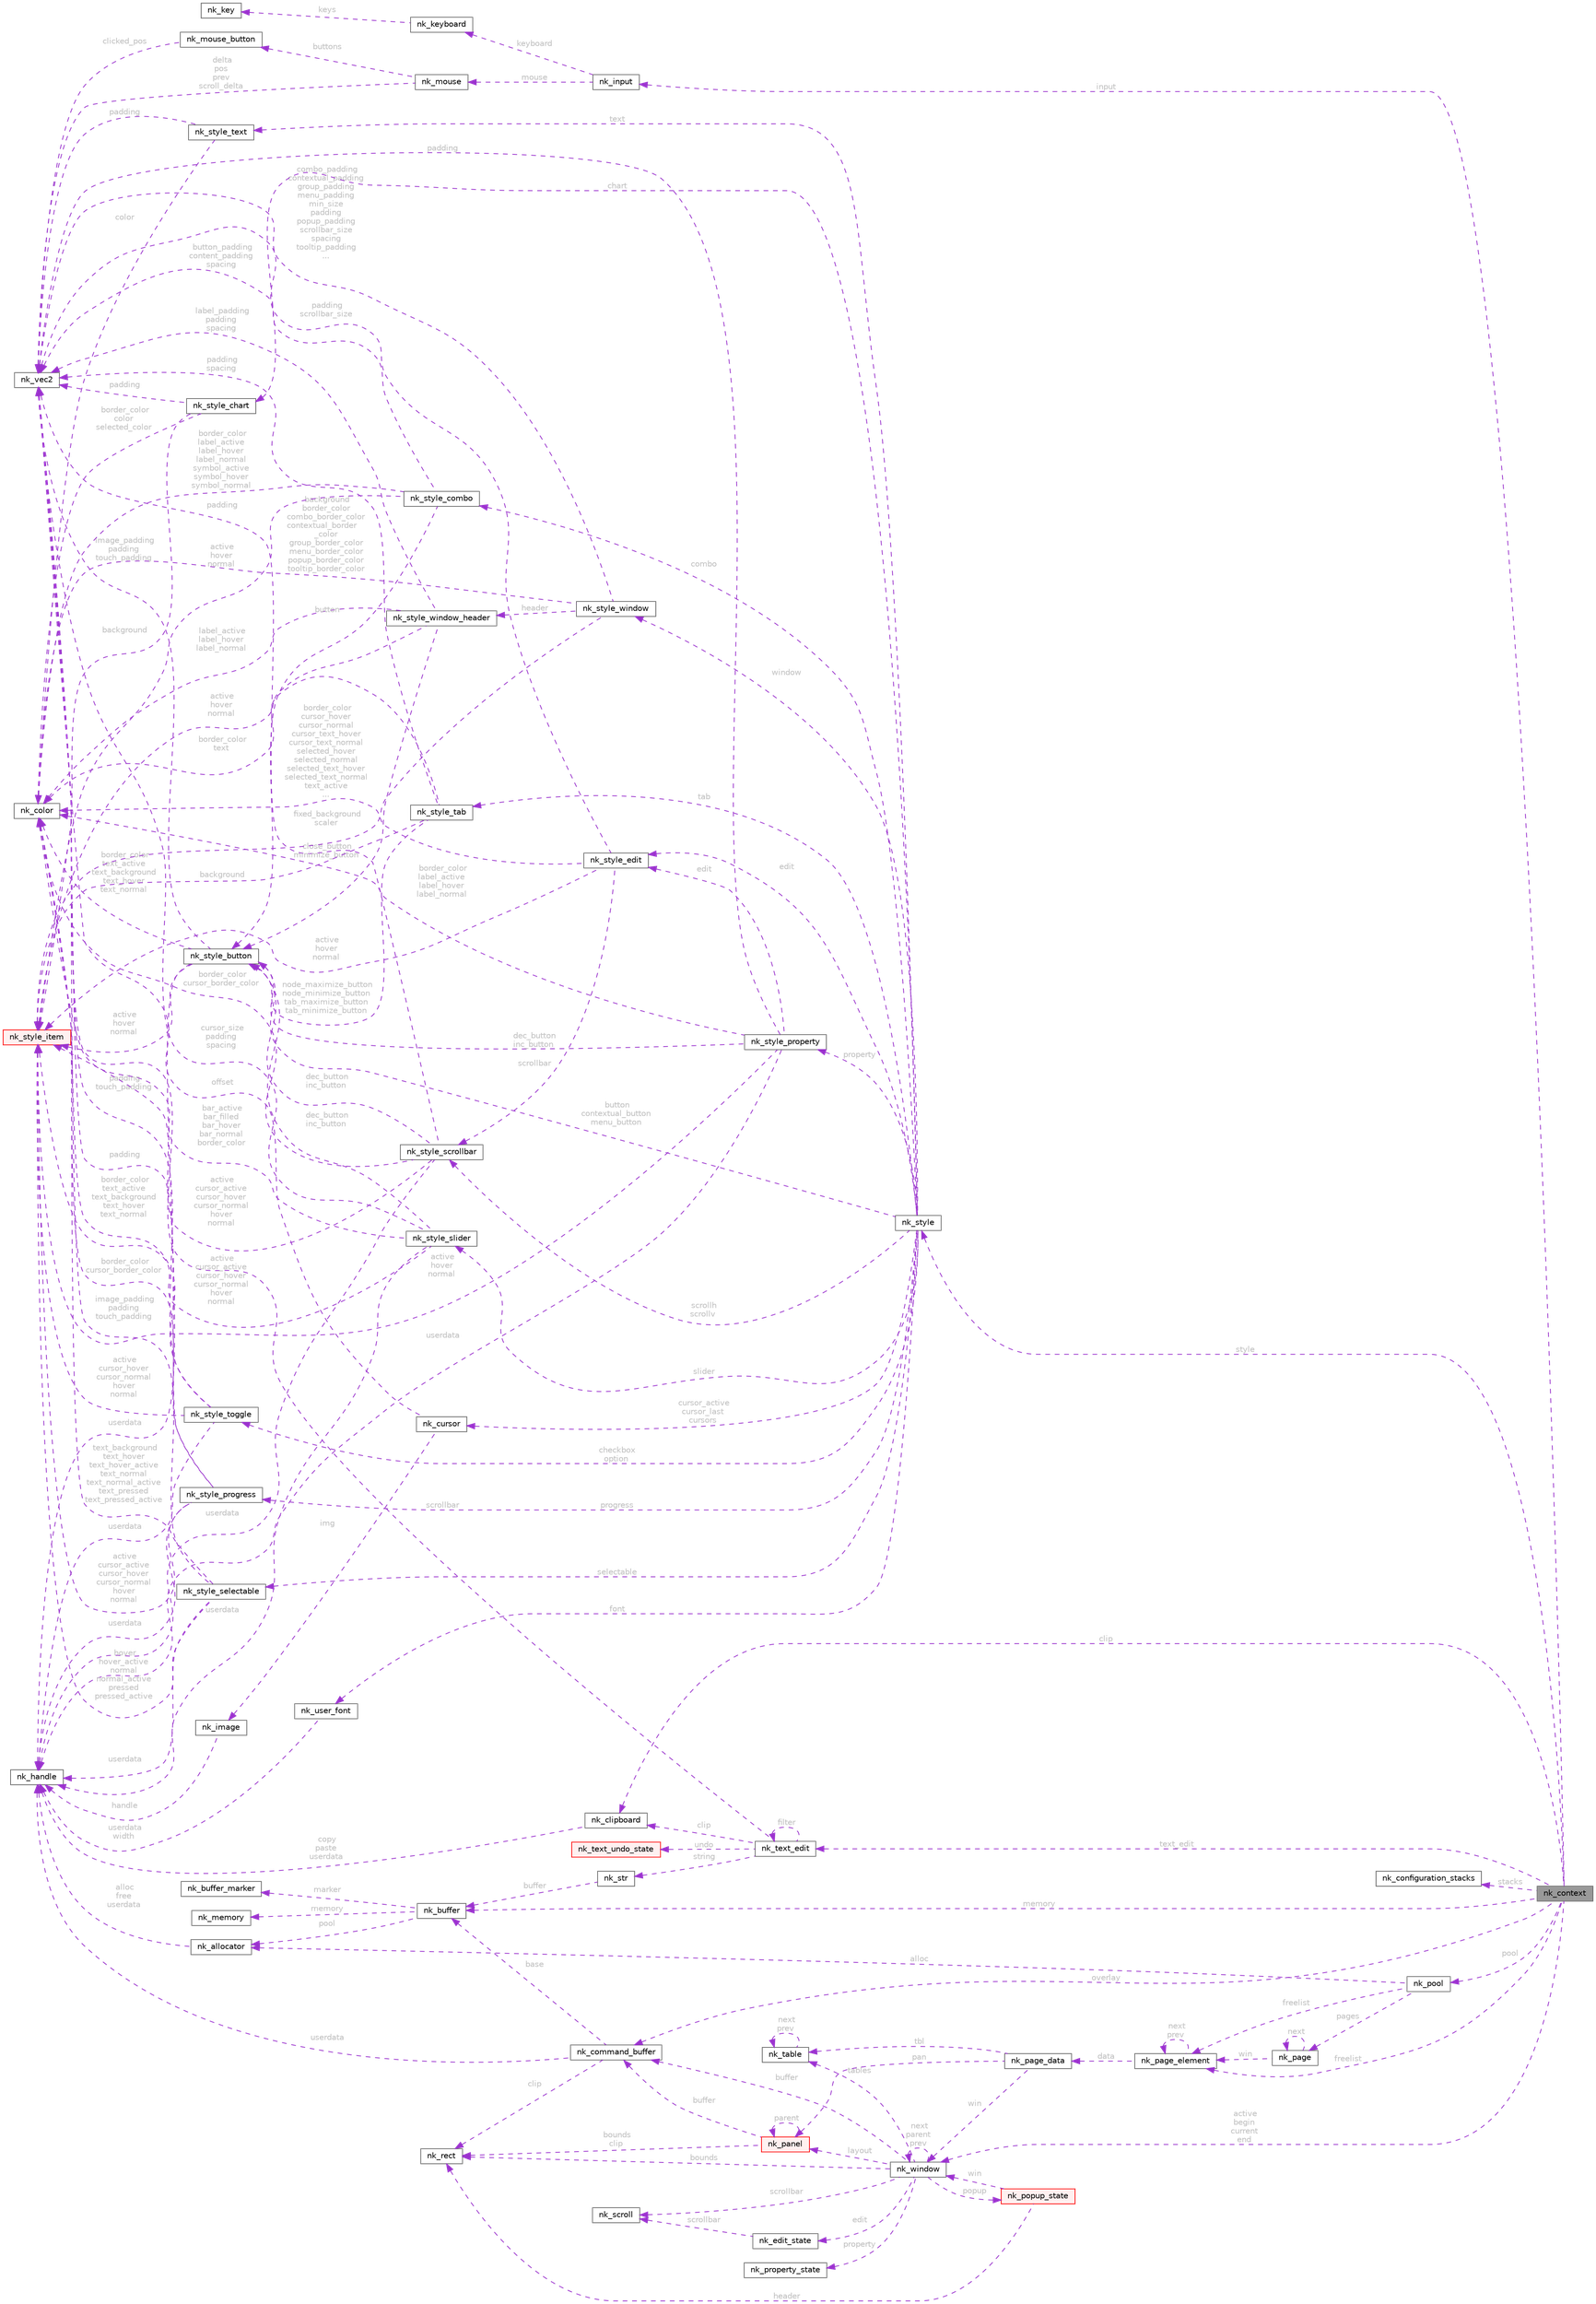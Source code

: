 digraph "nk_context"
{
 // LATEX_PDF_SIZE
  bgcolor="transparent";
  edge [fontname=Helvetica,fontsize=10,labelfontname=Helvetica,labelfontsize=10];
  node [fontname=Helvetica,fontsize=10,shape=box,height=0.2,width=0.4];
  rankdir="LR";
  Node1 [id="Node000001",label="nk_context",height=0.2,width=0.4,color="gray40", fillcolor="grey60", style="filled", fontcolor="black",tooltip=" "];
  Node2 -> Node1 [id="edge1_Node000001_Node000002",dir="back",color="darkorchid3",style="dashed",tooltip=" ",label=" input",fontcolor="grey" ];
  Node2 [id="Node000002",label="nk_input",height=0.2,width=0.4,color="gray40", fillcolor="white", style="filled",URL="$structnk__input.html",tooltip=" "];
  Node3 -> Node2 [id="edge2_Node000002_Node000003",dir="back",color="darkorchid3",style="dashed",tooltip=" ",label=" keyboard",fontcolor="grey" ];
  Node3 [id="Node000003",label="nk_keyboard",height=0.2,width=0.4,color="gray40", fillcolor="white", style="filled",URL="$structnk__keyboard.html",tooltip=" "];
  Node4 -> Node3 [id="edge3_Node000003_Node000004",dir="back",color="darkorchid3",style="dashed",tooltip=" ",label=" keys",fontcolor="grey" ];
  Node4 [id="Node000004",label="nk_key",height=0.2,width=0.4,color="gray40", fillcolor="white", style="filled",URL="$structnk__key.html",tooltip=" "];
  Node5 -> Node2 [id="edge4_Node000002_Node000005",dir="back",color="darkorchid3",style="dashed",tooltip=" ",label=" mouse",fontcolor="grey" ];
  Node5 [id="Node000005",label="nk_mouse",height=0.2,width=0.4,color="gray40", fillcolor="white", style="filled",URL="$structnk__mouse.html",tooltip=" "];
  Node6 -> Node5 [id="edge5_Node000005_Node000006",dir="back",color="darkorchid3",style="dashed",tooltip=" ",label=" buttons",fontcolor="grey" ];
  Node6 [id="Node000006",label="nk_mouse_button",height=0.2,width=0.4,color="gray40", fillcolor="white", style="filled",URL="$structnk__mouse__button.html",tooltip=" "];
  Node7 -> Node6 [id="edge6_Node000006_Node000007",dir="back",color="darkorchid3",style="dashed",tooltip=" ",label=" clicked_pos",fontcolor="grey" ];
  Node7 [id="Node000007",label="nk_vec2",height=0.2,width=0.4,color="gray40", fillcolor="white", style="filled",URL="$structnk__vec2.html",tooltip=" "];
  Node7 -> Node5 [id="edge7_Node000005_Node000007",dir="back",color="darkorchid3",style="dashed",tooltip=" ",label=" delta\npos\nprev\nscroll_delta",fontcolor="grey" ];
  Node8 -> Node1 [id="edge8_Node000001_Node000008",dir="back",color="darkorchid3",style="dashed",tooltip=" ",label=" style",fontcolor="grey" ];
  Node8 [id="Node000008",label="nk_style",height=0.2,width=0.4,color="gray40", fillcolor="white", style="filled",URL="$structnk__style.html",tooltip=" "];
  Node9 -> Node8 [id="edge9_Node000008_Node000009",dir="back",color="darkorchid3",style="dashed",tooltip=" ",label=" font",fontcolor="grey" ];
  Node9 [id="Node000009",label="nk_user_font",height=0.2,width=0.4,color="gray40", fillcolor="white", style="filled",URL="$structnk__user__font.html",tooltip=" "];
  Node10 -> Node9 [id="edge10_Node000009_Node000010",dir="back",color="darkorchid3",style="dashed",tooltip=" ",label=" userdata\nwidth",fontcolor="grey" ];
  Node10 [id="Node000010",label="nk_handle",height=0.2,width=0.4,color="gray40", fillcolor="white", style="filled",URL="$unionnk__handle.html",tooltip=" "];
  Node11 -> Node8 [id="edge11_Node000008_Node000011",dir="back",color="darkorchid3",style="dashed",tooltip=" ",label=" cursor_active\ncursor_last\ncursors",fontcolor="grey" ];
  Node11 [id="Node000011",label="nk_cursor",height=0.2,width=0.4,color="gray40", fillcolor="white", style="filled",URL="$structnk__cursor.html",tooltip=" "];
  Node12 -> Node11 [id="edge12_Node000011_Node000012",dir="back",color="darkorchid3",style="dashed",tooltip=" ",label=" img",fontcolor="grey" ];
  Node12 [id="Node000012",label="nk_image",height=0.2,width=0.4,color="gray40", fillcolor="white", style="filled",URL="$structnk__image.html",tooltip=" "];
  Node10 -> Node12 [id="edge13_Node000012_Node000010",dir="back",color="darkorchid3",style="dashed",tooltip=" ",label=" handle",fontcolor="grey" ];
  Node7 -> Node11 [id="edge14_Node000011_Node000007",dir="back",color="darkorchid3",style="dashed",tooltip=" ",label=" offset",fontcolor="grey" ];
  Node13 -> Node8 [id="edge15_Node000008_Node000013",dir="back",color="darkorchid3",style="dashed",tooltip=" ",label=" text",fontcolor="grey" ];
  Node13 [id="Node000013",label="nk_style_text",height=0.2,width=0.4,color="gray40", fillcolor="white", style="filled",URL="$structnk__style__text.html",tooltip=" "];
  Node14 -> Node13 [id="edge16_Node000013_Node000014",dir="back",color="darkorchid3",style="dashed",tooltip=" ",label=" color",fontcolor="grey" ];
  Node14 [id="Node000014",label="nk_color",height=0.2,width=0.4,color="gray40", fillcolor="white", style="filled",URL="$structnk__color.html",tooltip=" "];
  Node7 -> Node13 [id="edge17_Node000013_Node000007",dir="back",color="darkorchid3",style="dashed",tooltip=" ",label=" padding",fontcolor="grey" ];
  Node15 -> Node8 [id="edge18_Node000008_Node000015",dir="back",color="darkorchid3",style="dashed",tooltip=" ",label=" button\ncontextual_button\nmenu_button",fontcolor="grey" ];
  Node15 [id="Node000015",label="nk_style_button",height=0.2,width=0.4,color="gray40", fillcolor="white", style="filled",URL="$structnk__style__button.html",tooltip=" "];
  Node16 -> Node15 [id="edge19_Node000015_Node000016",dir="back",color="darkorchid3",style="dashed",tooltip=" ",label=" active\nhover\nnormal",fontcolor="grey" ];
  Node16 [id="Node000016",label="nk_style_item",height=0.2,width=0.4,color="red", fillcolor="#FFF0F0", style="filled",URL="$structnk__style__item.html",tooltip=" "];
  Node14 -> Node15 [id="edge20_Node000015_Node000014",dir="back",color="darkorchid3",style="dashed",tooltip=" ",label=" border_color\ntext_active\ntext_background\ntext_hover\ntext_normal",fontcolor="grey" ];
  Node7 -> Node15 [id="edge21_Node000015_Node000007",dir="back",color="darkorchid3",style="dashed",tooltip=" ",label=" image_padding\npadding\ntouch_padding",fontcolor="grey" ];
  Node10 -> Node15 [id="edge22_Node000015_Node000010",dir="back",color="darkorchid3",style="dashed",tooltip=" ",label=" userdata",fontcolor="grey" ];
  Node18 -> Node8 [id="edge23_Node000008_Node000018",dir="back",color="darkorchid3",style="dashed",tooltip=" ",label=" checkbox\noption",fontcolor="grey" ];
  Node18 [id="Node000018",label="nk_style_toggle",height=0.2,width=0.4,color="gray40", fillcolor="white", style="filled",URL="$structnk__style__toggle.html",tooltip=" "];
  Node16 -> Node18 [id="edge24_Node000018_Node000016",dir="back",color="darkorchid3",style="dashed",tooltip=" ",label=" active\ncursor_hover\ncursor_normal\nhover\nnormal",fontcolor="grey" ];
  Node14 -> Node18 [id="edge25_Node000018_Node000014",dir="back",color="darkorchid3",style="dashed",tooltip=" ",label=" border_color\ntext_active\ntext_background\ntext_hover\ntext_normal",fontcolor="grey" ];
  Node7 -> Node18 [id="edge26_Node000018_Node000007",dir="back",color="darkorchid3",style="dashed",tooltip=" ",label=" padding\ntouch_padding",fontcolor="grey" ];
  Node10 -> Node18 [id="edge27_Node000018_Node000010",dir="back",color="darkorchid3",style="dashed",tooltip=" ",label=" userdata",fontcolor="grey" ];
  Node19 -> Node8 [id="edge28_Node000008_Node000019",dir="back",color="darkorchid3",style="dashed",tooltip=" ",label=" selectable",fontcolor="grey" ];
  Node19 [id="Node000019",label="nk_style_selectable",height=0.2,width=0.4,color="gray40", fillcolor="white", style="filled",URL="$structnk__style__selectable.html",tooltip=" "];
  Node16 -> Node19 [id="edge29_Node000019_Node000016",dir="back",color="darkorchid3",style="dashed",tooltip=" ",label=" hover\nhover_active\nnormal\nnormal_active\npressed\npressed_active",fontcolor="grey" ];
  Node14 -> Node19 [id="edge30_Node000019_Node000014",dir="back",color="darkorchid3",style="dashed",tooltip=" ",label=" text_background\ntext_hover\ntext_hover_active\ntext_normal\ntext_normal_active\ntext_pressed\ntext_pressed_active",fontcolor="grey" ];
  Node7 -> Node19 [id="edge31_Node000019_Node000007",dir="back",color="darkorchid3",style="dashed",tooltip=" ",label=" image_padding\npadding\ntouch_padding",fontcolor="grey" ];
  Node10 -> Node19 [id="edge32_Node000019_Node000010",dir="back",color="darkorchid3",style="dashed",tooltip=" ",label=" userdata",fontcolor="grey" ];
  Node20 -> Node8 [id="edge33_Node000008_Node000020",dir="back",color="darkorchid3",style="dashed",tooltip=" ",label=" slider",fontcolor="grey" ];
  Node20 [id="Node000020",label="nk_style_slider",height=0.2,width=0.4,color="gray40", fillcolor="white", style="filled",URL="$structnk__style__slider.html",tooltip=" "];
  Node16 -> Node20 [id="edge34_Node000020_Node000016",dir="back",color="darkorchid3",style="dashed",tooltip=" ",label=" active\ncursor_active\ncursor_hover\ncursor_normal\nhover\nnormal",fontcolor="grey" ];
  Node14 -> Node20 [id="edge35_Node000020_Node000014",dir="back",color="darkorchid3",style="dashed",tooltip=" ",label=" bar_active\nbar_filled\nbar_hover\nbar_normal\nborder_color",fontcolor="grey" ];
  Node7 -> Node20 [id="edge36_Node000020_Node000007",dir="back",color="darkorchid3",style="dashed",tooltip=" ",label=" cursor_size\npadding\nspacing",fontcolor="grey" ];
  Node15 -> Node20 [id="edge37_Node000020_Node000015",dir="back",color="darkorchid3",style="dashed",tooltip=" ",label=" dec_button\ninc_button",fontcolor="grey" ];
  Node10 -> Node20 [id="edge38_Node000020_Node000010",dir="back",color="darkorchid3",style="dashed",tooltip=" ",label=" userdata",fontcolor="grey" ];
  Node21 -> Node8 [id="edge39_Node000008_Node000021",dir="back",color="darkorchid3",style="dashed",tooltip=" ",label=" progress",fontcolor="grey" ];
  Node21 [id="Node000021",label="nk_style_progress",height=0.2,width=0.4,color="gray40", fillcolor="white", style="filled",URL="$structnk__style__progress.html",tooltip=" "];
  Node16 -> Node21 [id="edge40_Node000021_Node000016",dir="back",color="darkorchid3",style="dashed",tooltip=" ",label=" active\ncursor_active\ncursor_hover\ncursor_normal\nhover\nnormal",fontcolor="grey" ];
  Node14 -> Node21 [id="edge41_Node000021_Node000014",dir="back",color="darkorchid3",style="dashed",tooltip=" ",label=" border_color\ncursor_border_color",fontcolor="grey" ];
  Node7 -> Node21 [id="edge42_Node000021_Node000007",dir="back",color="darkorchid3",style="dashed",tooltip=" ",label=" padding",fontcolor="grey" ];
  Node10 -> Node21 [id="edge43_Node000021_Node000010",dir="back",color="darkorchid3",style="dashed",tooltip=" ",label=" userdata",fontcolor="grey" ];
  Node22 -> Node8 [id="edge44_Node000008_Node000022",dir="back",color="darkorchid3",style="dashed",tooltip=" ",label=" property",fontcolor="grey" ];
  Node22 [id="Node000022",label="nk_style_property",height=0.2,width=0.4,color="gray40", fillcolor="white", style="filled",URL="$structnk__style__property.html",tooltip=" "];
  Node16 -> Node22 [id="edge45_Node000022_Node000016",dir="back",color="darkorchid3",style="dashed",tooltip=" ",label=" active\nhover\nnormal",fontcolor="grey" ];
  Node14 -> Node22 [id="edge46_Node000022_Node000014",dir="back",color="darkorchid3",style="dashed",tooltip=" ",label=" border_color\nlabel_active\nlabel_hover\nlabel_normal",fontcolor="grey" ];
  Node7 -> Node22 [id="edge47_Node000022_Node000007",dir="back",color="darkorchid3",style="dashed",tooltip=" ",label=" padding",fontcolor="grey" ];
  Node23 -> Node22 [id="edge48_Node000022_Node000023",dir="back",color="darkorchid3",style="dashed",tooltip=" ",label=" edit",fontcolor="grey" ];
  Node23 [id="Node000023",label="nk_style_edit",height=0.2,width=0.4,color="gray40", fillcolor="white", style="filled",URL="$structnk__style__edit.html",tooltip=" "];
  Node16 -> Node23 [id="edge49_Node000023_Node000016",dir="back",color="darkorchid3",style="dashed",tooltip=" ",label=" active\nhover\nnormal",fontcolor="grey" ];
  Node14 -> Node23 [id="edge50_Node000023_Node000014",dir="back",color="darkorchid3",style="dashed",tooltip=" ",label=" border_color\ncursor_hover\ncursor_normal\ncursor_text_hover\ncursor_text_normal\nselected_hover\nselected_normal\nselected_text_hover\nselected_text_normal\ntext_active\n...",fontcolor="grey" ];
  Node24 -> Node23 [id="edge51_Node000023_Node000024",dir="back",color="darkorchid3",style="dashed",tooltip=" ",label=" scrollbar",fontcolor="grey" ];
  Node24 [id="Node000024",label="nk_style_scrollbar",height=0.2,width=0.4,color="gray40", fillcolor="white", style="filled",URL="$structnk__style__scrollbar.html",tooltip=" "];
  Node16 -> Node24 [id="edge52_Node000024_Node000016",dir="back",color="darkorchid3",style="dashed",tooltip=" ",label=" active\ncursor_active\ncursor_hover\ncursor_normal\nhover\nnormal",fontcolor="grey" ];
  Node14 -> Node24 [id="edge53_Node000024_Node000014",dir="back",color="darkorchid3",style="dashed",tooltip=" ",label=" border_color\ncursor_border_color",fontcolor="grey" ];
  Node7 -> Node24 [id="edge54_Node000024_Node000007",dir="back",color="darkorchid3",style="dashed",tooltip=" ",label=" padding",fontcolor="grey" ];
  Node15 -> Node24 [id="edge55_Node000024_Node000015",dir="back",color="darkorchid3",style="dashed",tooltip=" ",label=" dec_button\ninc_button",fontcolor="grey" ];
  Node10 -> Node24 [id="edge56_Node000024_Node000010",dir="back",color="darkorchid3",style="dashed",tooltip=" ",label=" userdata",fontcolor="grey" ];
  Node7 -> Node23 [id="edge57_Node000023_Node000007",dir="back",color="darkorchid3",style="dashed",tooltip=" ",label=" padding\nscrollbar_size",fontcolor="grey" ];
  Node15 -> Node22 [id="edge58_Node000022_Node000015",dir="back",color="darkorchid3",style="dashed",tooltip=" ",label=" dec_button\ninc_button",fontcolor="grey" ];
  Node10 -> Node22 [id="edge59_Node000022_Node000010",dir="back",color="darkorchid3",style="dashed",tooltip=" ",label=" userdata",fontcolor="grey" ];
  Node23 -> Node8 [id="edge60_Node000008_Node000023",dir="back",color="darkorchid3",style="dashed",tooltip=" ",label=" edit",fontcolor="grey" ];
  Node25 -> Node8 [id="edge61_Node000008_Node000025",dir="back",color="darkorchid3",style="dashed",tooltip=" ",label=" chart",fontcolor="grey" ];
  Node25 [id="Node000025",label="nk_style_chart",height=0.2,width=0.4,color="gray40", fillcolor="white", style="filled",URL="$structnk__style__chart.html",tooltip=" "];
  Node16 -> Node25 [id="edge62_Node000025_Node000016",dir="back",color="darkorchid3",style="dashed",tooltip=" ",label=" background",fontcolor="grey" ];
  Node14 -> Node25 [id="edge63_Node000025_Node000014",dir="back",color="darkorchid3",style="dashed",tooltip=" ",label=" border_color\ncolor\nselected_color",fontcolor="grey" ];
  Node7 -> Node25 [id="edge64_Node000025_Node000007",dir="back",color="darkorchid3",style="dashed",tooltip=" ",label=" padding",fontcolor="grey" ];
  Node24 -> Node8 [id="edge65_Node000008_Node000024",dir="back",color="darkorchid3",style="dashed",tooltip=" ",label=" scrollh\nscrollv",fontcolor="grey" ];
  Node26 -> Node8 [id="edge66_Node000008_Node000026",dir="back",color="darkorchid3",style="dashed",tooltip=" ",label=" tab",fontcolor="grey" ];
  Node26 [id="Node000026",label="nk_style_tab",height=0.2,width=0.4,color="gray40", fillcolor="white", style="filled",URL="$structnk__style__tab.html",tooltip=" "];
  Node16 -> Node26 [id="edge67_Node000026_Node000016",dir="back",color="darkorchid3",style="dashed",tooltip=" ",label=" background",fontcolor="grey" ];
  Node14 -> Node26 [id="edge68_Node000026_Node000014",dir="back",color="darkorchid3",style="dashed",tooltip=" ",label=" border_color\ntext",fontcolor="grey" ];
  Node15 -> Node26 [id="edge69_Node000026_Node000015",dir="back",color="darkorchid3",style="dashed",tooltip=" ",label=" node_maximize_button\nnode_minimize_button\ntab_maximize_button\ntab_minimize_button",fontcolor="grey" ];
  Node7 -> Node26 [id="edge70_Node000026_Node000007",dir="back",color="darkorchid3",style="dashed",tooltip=" ",label=" padding\nspacing",fontcolor="grey" ];
  Node27 -> Node8 [id="edge71_Node000008_Node000027",dir="back",color="darkorchid3",style="dashed",tooltip=" ",label=" combo",fontcolor="grey" ];
  Node27 [id="Node000027",label="nk_style_combo",height=0.2,width=0.4,color="gray40", fillcolor="white", style="filled",URL="$structnk__style__combo.html",tooltip=" "];
  Node16 -> Node27 [id="edge72_Node000027_Node000016",dir="back",color="darkorchid3",style="dashed",tooltip=" ",label=" active\nhover\nnormal",fontcolor="grey" ];
  Node14 -> Node27 [id="edge73_Node000027_Node000014",dir="back",color="darkorchid3",style="dashed",tooltip=" ",label=" border_color\nlabel_active\nlabel_hover\nlabel_normal\nsymbol_active\nsymbol_hover\nsymbol_normal",fontcolor="grey" ];
  Node15 -> Node27 [id="edge74_Node000027_Node000015",dir="back",color="darkorchid3",style="dashed",tooltip=" ",label=" button",fontcolor="grey" ];
  Node7 -> Node27 [id="edge75_Node000027_Node000007",dir="back",color="darkorchid3",style="dashed",tooltip=" ",label=" button_padding\ncontent_padding\nspacing",fontcolor="grey" ];
  Node28 -> Node8 [id="edge76_Node000008_Node000028",dir="back",color="darkorchid3",style="dashed",tooltip=" ",label=" window",fontcolor="grey" ];
  Node28 [id="Node000028",label="nk_style_window",height=0.2,width=0.4,color="gray40", fillcolor="white", style="filled",URL="$structnk__style__window.html",tooltip=" "];
  Node29 -> Node28 [id="edge77_Node000028_Node000029",dir="back",color="darkorchid3",style="dashed",tooltip=" ",label=" header",fontcolor="grey" ];
  Node29 [id="Node000029",label="nk_style_window_header",height=0.2,width=0.4,color="gray40", fillcolor="white", style="filled",URL="$structnk__style__window__header.html",tooltip=" "];
  Node16 -> Node29 [id="edge78_Node000029_Node000016",dir="back",color="darkorchid3",style="dashed",tooltip=" ",label=" active\nhover\nnormal",fontcolor="grey" ];
  Node15 -> Node29 [id="edge79_Node000029_Node000015",dir="back",color="darkorchid3",style="dashed",tooltip=" ",label=" close_button\nminimize_button",fontcolor="grey" ];
  Node14 -> Node29 [id="edge80_Node000029_Node000014",dir="back",color="darkorchid3",style="dashed",tooltip=" ",label=" label_active\nlabel_hover\nlabel_normal",fontcolor="grey" ];
  Node7 -> Node29 [id="edge81_Node000029_Node000007",dir="back",color="darkorchid3",style="dashed",tooltip=" ",label=" label_padding\npadding\nspacing",fontcolor="grey" ];
  Node16 -> Node28 [id="edge82_Node000028_Node000016",dir="back",color="darkorchid3",style="dashed",tooltip=" ",label=" fixed_background\nscaler",fontcolor="grey" ];
  Node14 -> Node28 [id="edge83_Node000028_Node000014",dir="back",color="darkorchid3",style="dashed",tooltip=" ",label=" background\nborder_color\ncombo_border_color\ncontextual_border\l_color\ngroup_border_color\nmenu_border_color\npopup_border_color\ntooltip_border_color",fontcolor="grey" ];
  Node7 -> Node28 [id="edge84_Node000028_Node000007",dir="back",color="darkorchid3",style="dashed",tooltip=" ",label=" combo_padding\ncontextual_padding\ngroup_padding\nmenu_padding\nmin_size\npadding\npopup_padding\nscrollbar_size\nspacing\ntooltip_padding\n...",fontcolor="grey" ];
  Node30 -> Node1 [id="edge85_Node000001_Node000030",dir="back",color="darkorchid3",style="dashed",tooltip=" ",label=" memory",fontcolor="grey" ];
  Node30 [id="Node000030",label="nk_buffer",height=0.2,width=0.4,color="gray40", fillcolor="white", style="filled",URL="$structnk__buffer.html",tooltip=" "];
  Node31 -> Node30 [id="edge86_Node000030_Node000031",dir="back",color="darkorchid3",style="dashed",tooltip=" ",label=" marker",fontcolor="grey" ];
  Node31 [id="Node000031",label="nk_buffer_marker",height=0.2,width=0.4,color="gray40", fillcolor="white", style="filled",URL="$structnk__buffer__marker.html",tooltip=" "];
  Node32 -> Node30 [id="edge87_Node000030_Node000032",dir="back",color="darkorchid3",style="dashed",tooltip=" ",label=" pool",fontcolor="grey" ];
  Node32 [id="Node000032",label="nk_allocator",height=0.2,width=0.4,color="gray40", fillcolor="white", style="filled",URL="$structnk__allocator.html",tooltip=" "];
  Node10 -> Node32 [id="edge88_Node000032_Node000010",dir="back",color="darkorchid3",style="dashed",tooltip=" ",label=" alloc\nfree\nuserdata",fontcolor="grey" ];
  Node33 -> Node30 [id="edge89_Node000030_Node000033",dir="back",color="darkorchid3",style="dashed",tooltip=" ",label=" memory",fontcolor="grey" ];
  Node33 [id="Node000033",label="nk_memory",height=0.2,width=0.4,color="gray40", fillcolor="white", style="filled",URL="$structnk__memory.html",tooltip=" "];
  Node34 -> Node1 [id="edge90_Node000001_Node000034",dir="back",color="darkorchid3",style="dashed",tooltip=" ",label=" clip",fontcolor="grey" ];
  Node34 [id="Node000034",label="nk_clipboard",height=0.2,width=0.4,color="gray40", fillcolor="white", style="filled",URL="$structnk__clipboard.html",tooltip=" "];
  Node10 -> Node34 [id="edge91_Node000034_Node000010",dir="back",color="darkorchid3",style="dashed",tooltip=" ",label=" copy\npaste\nuserdata",fontcolor="grey" ];
  Node35 -> Node1 [id="edge92_Node000001_Node000035",dir="back",color="darkorchid3",style="dashed",tooltip=" ",label=" stacks",fontcolor="grey" ];
  Node35 [id="Node000035",label="nk_configuration_stacks",height=0.2,width=0.4,color="gray40", fillcolor="white", style="filled",URL="$structnk__configuration__stacks.html",tooltip=" "];
  Node36 -> Node1 [id="edge93_Node000001_Node000036",dir="back",color="darkorchid3",style="dashed",tooltip=" ",label=" text_edit",fontcolor="grey" ];
  Node36 [id="Node000036",label="nk_text_edit",height=0.2,width=0.4,color="gray40", fillcolor="white", style="filled",URL="$structnk__text__edit.html",tooltip=" "];
  Node34 -> Node36 [id="edge94_Node000036_Node000034",dir="back",color="darkorchid3",style="dashed",tooltip=" ",label=" clip",fontcolor="grey" ];
  Node37 -> Node36 [id="edge95_Node000036_Node000037",dir="back",color="darkorchid3",style="dashed",tooltip=" ",label=" string",fontcolor="grey" ];
  Node37 [id="Node000037",label="nk_str",height=0.2,width=0.4,color="gray40", fillcolor="white", style="filled",URL="$structnk__str.html",tooltip=" "];
  Node30 -> Node37 [id="edge96_Node000037_Node000030",dir="back",color="darkorchid3",style="dashed",tooltip=" ",label=" buffer",fontcolor="grey" ];
  Node36 -> Node36 [id="edge97_Node000036_Node000036",dir="back",color="darkorchid3",style="dashed",tooltip=" ",label=" filter",fontcolor="grey" ];
  Node7 -> Node36 [id="edge98_Node000036_Node000007",dir="back",color="darkorchid3",style="dashed",tooltip=" ",label=" scrollbar",fontcolor="grey" ];
  Node38 -> Node36 [id="edge99_Node000036_Node000038",dir="back",color="darkorchid3",style="dashed",tooltip=" ",label=" undo",fontcolor="grey" ];
  Node38 [id="Node000038",label="nk_text_undo_state",height=0.2,width=0.4,color="red", fillcolor="#FFF0F0", style="filled",URL="$structnk__text__undo__state.html",tooltip=" "];
  Node40 -> Node1 [id="edge100_Node000001_Node000040",dir="back",color="darkorchid3",style="dashed",tooltip=" ",label=" overlay",fontcolor="grey" ];
  Node40 [id="Node000040",label="nk_command_buffer",height=0.2,width=0.4,color="gray40", fillcolor="white", style="filled",URL="$structnk__command__buffer.html",tooltip=" "];
  Node30 -> Node40 [id="edge101_Node000040_Node000030",dir="back",color="darkorchid3",style="dashed",tooltip=" ",label=" base",fontcolor="grey" ];
  Node41 -> Node40 [id="edge102_Node000040_Node000041",dir="back",color="darkorchid3",style="dashed",tooltip=" ",label=" clip",fontcolor="grey" ];
  Node41 [id="Node000041",label="nk_rect",height=0.2,width=0.4,color="gray40", fillcolor="white", style="filled",URL="$structnk__rect.html",tooltip=" "];
  Node10 -> Node40 [id="edge103_Node000040_Node000010",dir="back",color="darkorchid3",style="dashed",tooltip=" ",label=" userdata",fontcolor="grey" ];
  Node42 -> Node1 [id="edge104_Node000001_Node000042",dir="back",color="darkorchid3",style="dashed",tooltip=" ",label=" pool",fontcolor="grey" ];
  Node42 [id="Node000042",label="nk_pool",height=0.2,width=0.4,color="gray40", fillcolor="white", style="filled",URL="$structnk__pool.html",tooltip=" "];
  Node32 -> Node42 [id="edge105_Node000042_Node000032",dir="back",color="darkorchid3",style="dashed",tooltip=" ",label=" alloc",fontcolor="grey" ];
  Node43 -> Node42 [id="edge106_Node000042_Node000043",dir="back",color="darkorchid3",style="dashed",tooltip=" ",label=" pages",fontcolor="grey" ];
  Node43 [id="Node000043",label="nk_page",height=0.2,width=0.4,color="gray40", fillcolor="white", style="filled",URL="$structnk__page.html",tooltip=" "];
  Node43 -> Node43 [id="edge107_Node000043_Node000043",dir="back",color="darkorchid3",style="dashed",tooltip=" ",label=" next",fontcolor="grey" ];
  Node44 -> Node43 [id="edge108_Node000043_Node000044",dir="back",color="darkorchid3",style="dashed",tooltip=" ",label=" win",fontcolor="grey" ];
  Node44 [id="Node000044",label="nk_page_element",height=0.2,width=0.4,color="gray40", fillcolor="white", style="filled",URL="$structnk__page__element.html",tooltip=" "];
  Node45 -> Node44 [id="edge109_Node000044_Node000045",dir="back",color="darkorchid3",style="dashed",tooltip=" ",label=" data",fontcolor="grey" ];
  Node45 [id="Node000045",label="nk_page_data",height=0.2,width=0.4,color="gray40", fillcolor="white", style="filled",URL="$unionnk__page__data.html",tooltip=" "];
  Node46 -> Node45 [id="edge110_Node000045_Node000046",dir="back",color="darkorchid3",style="dashed",tooltip=" ",label=" tbl",fontcolor="grey" ];
  Node46 [id="Node000046",label="nk_table",height=0.2,width=0.4,color="gray40", fillcolor="white", style="filled",URL="$structnk__table.html",tooltip=" "];
  Node46 -> Node46 [id="edge111_Node000046_Node000046",dir="back",color="darkorchid3",style="dashed",tooltip=" ",label=" next\nprev",fontcolor="grey" ];
  Node47 -> Node45 [id="edge112_Node000045_Node000047",dir="back",color="darkorchid3",style="dashed",tooltip=" ",label=" pan",fontcolor="grey" ];
  Node47 [id="Node000047",label="nk_panel",height=0.2,width=0.4,color="red", fillcolor="#FFF0F0", style="filled",URL="$structnk__panel.html",tooltip=" "];
  Node41 -> Node47 [id="edge113_Node000047_Node000041",dir="back",color="darkorchid3",style="dashed",tooltip=" ",label=" bounds\nclip",fontcolor="grey" ];
  Node40 -> Node47 [id="edge114_Node000047_Node000040",dir="back",color="darkorchid3",style="dashed",tooltip=" ",label=" buffer",fontcolor="grey" ];
  Node47 -> Node47 [id="edge115_Node000047_Node000047",dir="back",color="darkorchid3",style="dashed",tooltip=" ",label=" parent",fontcolor="grey" ];
  Node53 -> Node45 [id="edge116_Node000045_Node000053",dir="back",color="darkorchid3",style="dashed",tooltip=" ",label=" win",fontcolor="grey" ];
  Node53 [id="Node000053",label="nk_window",height=0.2,width=0.4,color="gray40", fillcolor="white", style="filled",URL="$structnk__window.html",tooltip=" "];
  Node41 -> Node53 [id="edge117_Node000053_Node000041",dir="back",color="darkorchid3",style="dashed",tooltip=" ",label=" bounds",fontcolor="grey" ];
  Node49 -> Node53 [id="edge118_Node000053_Node000049",dir="back",color="darkorchid3",style="dashed",tooltip=" ",label=" scrollbar",fontcolor="grey" ];
  Node49 [id="Node000049",label="nk_scroll",height=0.2,width=0.4,color="gray40", fillcolor="white", style="filled",URL="$structnk__scroll.html",tooltip=" "];
  Node40 -> Node53 [id="edge119_Node000053_Node000040",dir="back",color="darkorchid3",style="dashed",tooltip=" ",label=" buffer",fontcolor="grey" ];
  Node47 -> Node53 [id="edge120_Node000053_Node000047",dir="back",color="darkorchid3",style="dashed",tooltip=" ",label=" layout",fontcolor="grey" ];
  Node54 -> Node53 [id="edge121_Node000053_Node000054",dir="back",color="darkorchid3",style="dashed",tooltip=" ",label=" property",fontcolor="grey" ];
  Node54 [id="Node000054",label="nk_property_state",height=0.2,width=0.4,color="gray40", fillcolor="white", style="filled",URL="$structnk__property__state.html",tooltip=" "];
  Node55 -> Node53 [id="edge122_Node000053_Node000055",dir="back",color="darkorchid3",style="dashed",tooltip=" ",label=" popup",fontcolor="grey" ];
  Node55 [id="Node000055",label="nk_popup_state",height=0.2,width=0.4,color="red", fillcolor="#FFF0F0", style="filled",URL="$structnk__popup__state.html",tooltip=" "];
  Node53 -> Node55 [id="edge123_Node000055_Node000053",dir="back",color="darkorchid3",style="dashed",tooltip=" ",label=" win",fontcolor="grey" ];
  Node41 -> Node55 [id="edge124_Node000055_Node000041",dir="back",color="darkorchid3",style="dashed",tooltip=" ",label=" header",fontcolor="grey" ];
  Node57 -> Node53 [id="edge125_Node000053_Node000057",dir="back",color="darkorchid3",style="dashed",tooltip=" ",label=" edit",fontcolor="grey" ];
  Node57 [id="Node000057",label="nk_edit_state",height=0.2,width=0.4,color="gray40", fillcolor="white", style="filled",URL="$structnk__edit__state.html",tooltip=" "];
  Node49 -> Node57 [id="edge126_Node000057_Node000049",dir="back",color="darkorchid3",style="dashed",tooltip=" ",label=" scrollbar",fontcolor="grey" ];
  Node46 -> Node53 [id="edge127_Node000053_Node000046",dir="back",color="darkorchid3",style="dashed",tooltip=" ",label=" tables",fontcolor="grey" ];
  Node53 -> Node53 [id="edge128_Node000053_Node000053",dir="back",color="darkorchid3",style="dashed",tooltip=" ",label=" next\nparent\nprev",fontcolor="grey" ];
  Node44 -> Node44 [id="edge129_Node000044_Node000044",dir="back",color="darkorchid3",style="dashed",tooltip=" ",label=" next\nprev",fontcolor="grey" ];
  Node44 -> Node42 [id="edge130_Node000042_Node000044",dir="back",color="darkorchid3",style="dashed",tooltip=" ",label=" freelist",fontcolor="grey" ];
  Node53 -> Node1 [id="edge131_Node000001_Node000053",dir="back",color="darkorchid3",style="dashed",tooltip=" ",label=" active\nbegin\ncurrent\nend",fontcolor="grey" ];
  Node44 -> Node1 [id="edge132_Node000001_Node000044",dir="back",color="darkorchid3",style="dashed",tooltip=" ",label=" freelist",fontcolor="grey" ];
}
